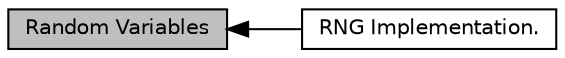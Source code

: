 digraph "Random Variables"
{
  edge [fontname="Helvetica",fontsize="10",labelfontname="Helvetica",labelfontsize="10"];
  node [fontname="Helvetica",fontsize="10",shape=record];
  rankdir=LR;
  Node1 [label="RNG Implementation.",height=0.2,width=0.4,color="black", fillcolor="white", style="filled",URL="$d7/d84/group__rngimpl.html"];
  Node0 [label="Random Variables",height=0.2,width=0.4,color="black", fillcolor="grey75", style="filled", fontcolor="black"];
  Node0->Node1 [shape=plaintext, dir="back", style="solid"];
}
